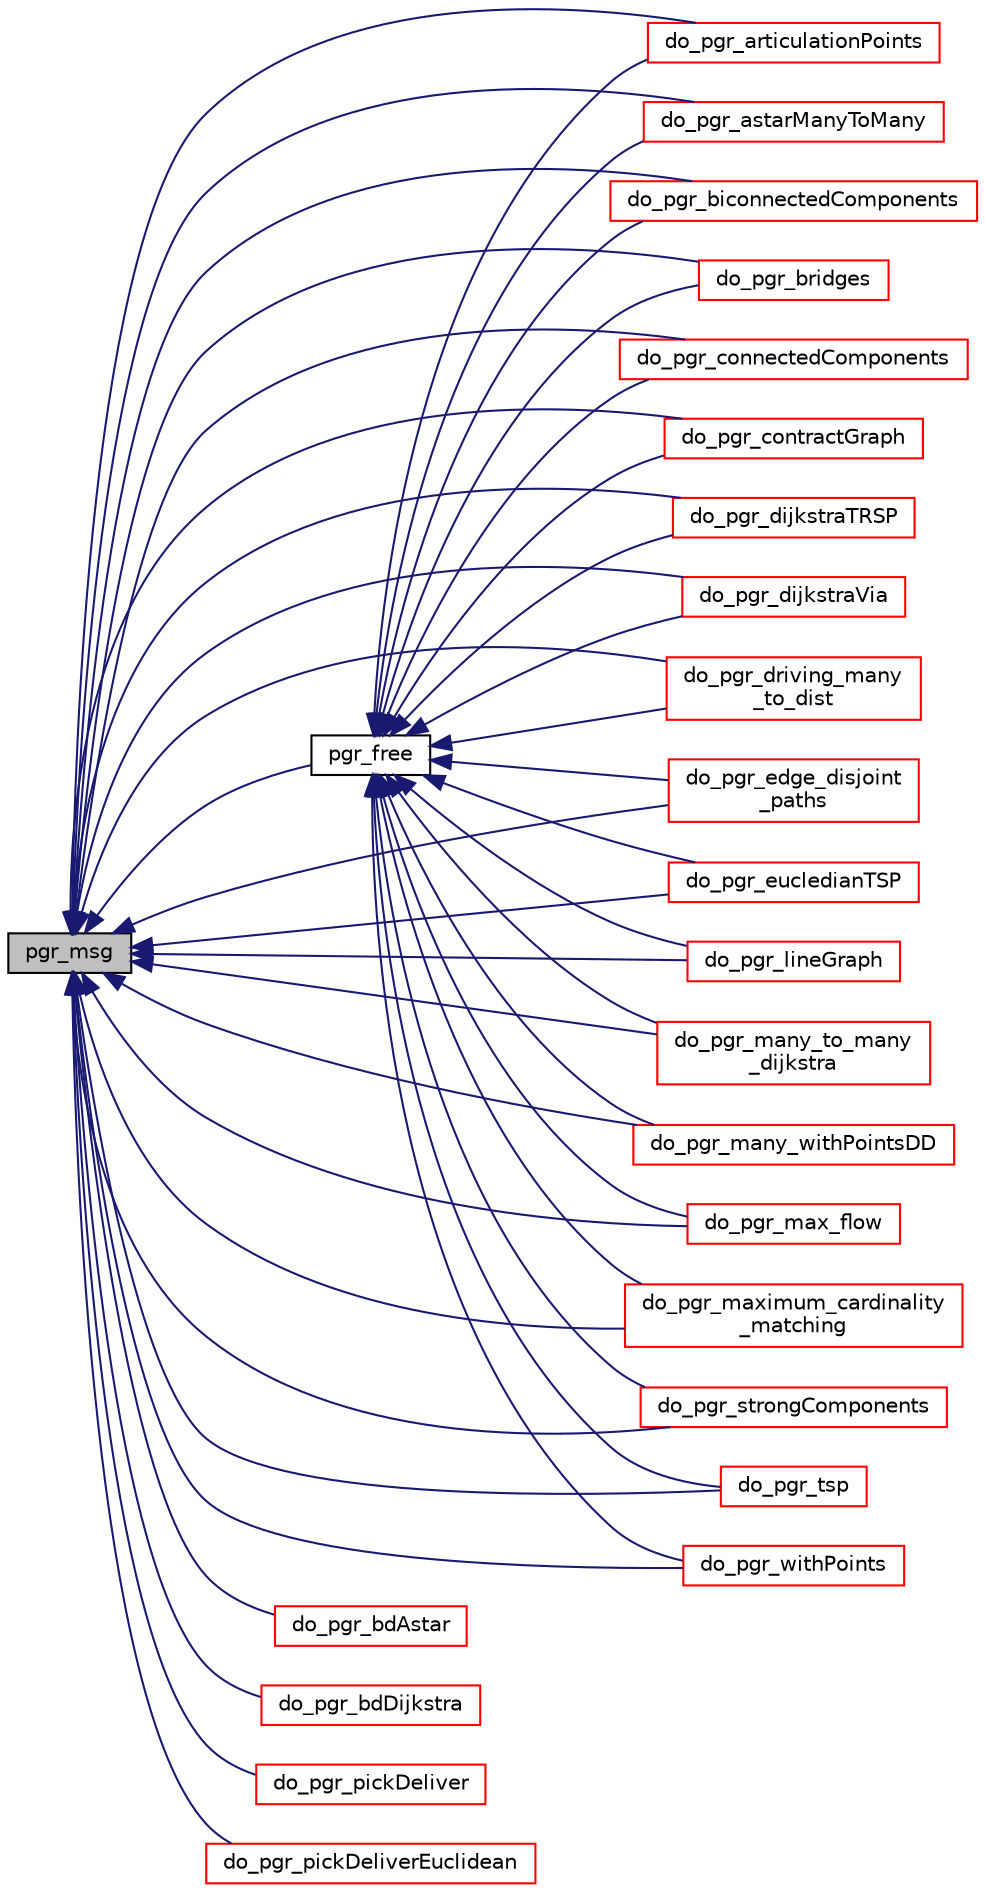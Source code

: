 digraph "pgr_msg"
{
  edge [fontname="Helvetica",fontsize="10",labelfontname="Helvetica",labelfontsize="10"];
  node [fontname="Helvetica",fontsize="10",shape=record];
  rankdir="LR";
  Node4 [label="pgr_msg",height=0.2,width=0.4,color="black", fillcolor="grey75", style="filled", fontcolor="black"];
  Node4 -> Node5 [dir="back",color="midnightblue",fontsize="10",style="solid",fontname="Helvetica"];
  Node5 [label="do_pgr_articulationPoints",height=0.2,width=0.4,color="red", fillcolor="white", style="filled",URL="$articulationPoints__driver_8h.html#a5044a6a446563f721c2e07a2e890d666"];
  Node4 -> Node8 [dir="back",color="midnightblue",fontsize="10",style="solid",fontname="Helvetica"];
  Node8 [label="do_pgr_astarManyToMany",height=0.2,width=0.4,color="red", fillcolor="white", style="filled",URL="$astar__driver_8h.html#a9d704ded9944c8b035f5f37e42e587cb"];
  Node4 -> Node11 [dir="back",color="midnightblue",fontsize="10",style="solid",fontname="Helvetica"];
  Node11 [label="do_pgr_bdAstar",height=0.2,width=0.4,color="red", fillcolor="white", style="filled",URL="$bdAstar__driver_8h.html#aaa83efe9d05a08432a2f0bff6fd8ccd0"];
  Node4 -> Node14 [dir="back",color="midnightblue",fontsize="10",style="solid",fontname="Helvetica"];
  Node14 [label="do_pgr_bdDijkstra",height=0.2,width=0.4,color="red", fillcolor="white", style="filled",URL="$bdDijkstra__driver_8h.html#a3130ae6176d30a4071dd3293517df04b"];
  Node4 -> Node17 [dir="back",color="midnightblue",fontsize="10",style="solid",fontname="Helvetica"];
  Node17 [label="do_pgr_biconnectedComponents",height=0.2,width=0.4,color="red", fillcolor="white", style="filled",URL="$biconnectedComponents__driver_8h.html#a5a3919fa760c4bc29bead7d2c62a38ae"];
  Node4 -> Node20 [dir="back",color="midnightblue",fontsize="10",style="solid",fontname="Helvetica"];
  Node20 [label="do_pgr_bridges",height=0.2,width=0.4,color="red", fillcolor="white", style="filled",URL="$bridges__driver_8h.html#a54edc68b39cf4ff4c4bb2f33caa041e6"];
  Node4 -> Node23 [dir="back",color="midnightblue",fontsize="10",style="solid",fontname="Helvetica"];
  Node23 [label="do_pgr_connectedComponents",height=0.2,width=0.4,color="red", fillcolor="white", style="filled",URL="$connectedComponents__driver_8h.html#a4b23a520345aee0b7607e13a6aa037f2"];
  Node4 -> Node26 [dir="back",color="midnightblue",fontsize="10",style="solid",fontname="Helvetica"];
  Node26 [label="do_pgr_contractGraph",height=0.2,width=0.4,color="red", fillcolor="white", style="filled",URL="$contractGraph__driver_8h.html#a20a03b3811bd108cfc729e9e22a92591"];
  Node4 -> Node29 [dir="back",color="midnightblue",fontsize="10",style="solid",fontname="Helvetica"];
  Node29 [label="do_pgr_dijkstraTRSP",height=0.2,width=0.4,color="red", fillcolor="white", style="filled",URL="$dijkstraTRSP__driver_8h.html#a965e2aa38abf784f42097b60cd55a06a"];
  Node4 -> Node32 [dir="back",color="midnightblue",fontsize="10",style="solid",fontname="Helvetica"];
  Node32 [label="do_pgr_dijkstraVia",height=0.2,width=0.4,color="red", fillcolor="white", style="filled",URL="$dijkstraVia__driver_8h.html#a65bae4bd90fab026ee5f54f17655e776"];
  Node4 -> Node35 [dir="back",color="midnightblue",fontsize="10",style="solid",fontname="Helvetica"];
  Node35 [label="do_pgr_driving_many\l_to_dist",height=0.2,width=0.4,color="red", fillcolor="white", style="filled",URL="$drivedist__driver_8h.html#a1e65fbf0a2804179d6164355030a560f"];
  Node4 -> Node38 [dir="back",color="midnightblue",fontsize="10",style="solid",fontname="Helvetica"];
  Node38 [label="do_pgr_edge_disjoint\l_paths",height=0.2,width=0.4,color="red", fillcolor="white", style="filled",URL="$edge__disjoint__paths__driver_8h.html#a44000649b71427312743cf85eae0a6b0"];
  Node4 -> Node41 [dir="back",color="midnightblue",fontsize="10",style="solid",fontname="Helvetica"];
  Node41 [label="do_pgr_eucledianTSP",height=0.2,width=0.4,color="red", fillcolor="white", style="filled",URL="$eucledianTSP__driver_8h.html#a5846c5612bc664148f24a97aad92a68e"];
  Node4 -> Node44 [dir="back",color="midnightblue",fontsize="10",style="solid",fontname="Helvetica"];
  Node44 [label="do_pgr_lineGraph",height=0.2,width=0.4,color="red", fillcolor="white", style="filled",URL="$lineGraph__driver_8h.html#aed22d07d954513deba5cbcc08896c73d"];
  Node4 -> Node47 [dir="back",color="midnightblue",fontsize="10",style="solid",fontname="Helvetica"];
  Node47 [label="do_pgr_many_to_many\l_dijkstra",height=0.2,width=0.4,color="red", fillcolor="white", style="filled",URL="$dijkstra__driver_8h.html#af572deb404f5e6d9e905c248294eac3b"];
  Node4 -> Node50 [dir="back",color="midnightblue",fontsize="10",style="solid",fontname="Helvetica"];
  Node50 [label="do_pgr_many_withPointsDD",height=0.2,width=0.4,color="red", fillcolor="white", style="filled",URL="$withPoints__dd__driver_8h.html#a9072c7cdc9f6a0533c81fce96a11f580"];
  Node4 -> Node53 [dir="back",color="midnightblue",fontsize="10",style="solid",fontname="Helvetica"];
  Node53 [label="do_pgr_max_flow",height=0.2,width=0.4,color="red", fillcolor="white", style="filled",URL="$max__flow__driver_8h.html#a1fe35eb229126a6c0299c02d245a6401"];
  Node4 -> Node56 [dir="back",color="midnightblue",fontsize="10",style="solid",fontname="Helvetica"];
  Node56 [label="do_pgr_maximum_cardinality\l_matching",height=0.2,width=0.4,color="red", fillcolor="white", style="filled",URL="$maximum__cardinality__matching__driver_8h.html#abc7db995e49936b0fba01aafa0951b1d"];
  Node4 -> Node59 [dir="back",color="midnightblue",fontsize="10",style="solid",fontname="Helvetica"];
  Node59 [label="do_pgr_pickDeliver",height=0.2,width=0.4,color="red", fillcolor="white", style="filled",URL="$pickDeliver__driver_8h.html#a06ef15d03d851e390ca5c6572fc92091"];
  Node4 -> Node62 [dir="back",color="midnightblue",fontsize="10",style="solid",fontname="Helvetica"];
  Node62 [label="do_pgr_pickDeliverEuclidean",height=0.2,width=0.4,color="red", fillcolor="white", style="filled",URL="$pickDeliverEuclidean__driver_8h.html#a53635cc50e8e7d8107be4bbee505b3f7"];
  Node4 -> Node65 [dir="back",color="midnightblue",fontsize="10",style="solid",fontname="Helvetica"];
  Node65 [label="do_pgr_strongComponents",height=0.2,width=0.4,color="red", fillcolor="white", style="filled",URL="$strongComponents__driver_8h.html#a7f9041dbe45b9f72d7a42e6ed3a311ac"];
  Node4 -> Node68 [dir="back",color="midnightblue",fontsize="10",style="solid",fontname="Helvetica"];
  Node68 [label="do_pgr_tsp",height=0.2,width=0.4,color="red", fillcolor="white", style="filled",URL="$newTSP__driver_8h.html#af0938bea88cf9303e4085f0b6cb2ec29"];
  Node4 -> Node71 [dir="back",color="midnightblue",fontsize="10",style="solid",fontname="Helvetica"];
  Node71 [label="do_pgr_withPoints",height=0.2,width=0.4,color="red", fillcolor="white", style="filled",URL="$withPoints__driver_8h.html#a21c2758706c9735f75143b96fe93defd"];
  Node4 -> Node74 [dir="back",color="midnightblue",fontsize="10",style="solid",fontname="Helvetica"];
  Node74 [label="pgr_free",height=0.2,width=0.4,color="black", fillcolor="white", style="filled",URL="$pgr__alloc_8hpp.html#aae87e343d8516ca2c6a60dcfbbf7fde6"];
  Node74 -> Node5 [dir="back",color="midnightblue",fontsize="10",style="solid",fontname="Helvetica"];
  Node74 -> Node8 [dir="back",color="midnightblue",fontsize="10",style="solid",fontname="Helvetica"];
  Node74 -> Node17 [dir="back",color="midnightblue",fontsize="10",style="solid",fontname="Helvetica"];
  Node74 -> Node20 [dir="back",color="midnightblue",fontsize="10",style="solid",fontname="Helvetica"];
  Node74 -> Node23 [dir="back",color="midnightblue",fontsize="10",style="solid",fontname="Helvetica"];
  Node74 -> Node26 [dir="back",color="midnightblue",fontsize="10",style="solid",fontname="Helvetica"];
  Node74 -> Node29 [dir="back",color="midnightblue",fontsize="10",style="solid",fontname="Helvetica"];
  Node74 -> Node32 [dir="back",color="midnightblue",fontsize="10",style="solid",fontname="Helvetica"];
  Node74 -> Node35 [dir="back",color="midnightblue",fontsize="10",style="solid",fontname="Helvetica"];
  Node74 -> Node38 [dir="back",color="midnightblue",fontsize="10",style="solid",fontname="Helvetica"];
  Node74 -> Node41 [dir="back",color="midnightblue",fontsize="10",style="solid",fontname="Helvetica"];
  Node74 -> Node44 [dir="back",color="midnightblue",fontsize="10",style="solid",fontname="Helvetica"];
  Node74 -> Node47 [dir="back",color="midnightblue",fontsize="10",style="solid",fontname="Helvetica"];
  Node74 -> Node50 [dir="back",color="midnightblue",fontsize="10",style="solid",fontname="Helvetica"];
  Node74 -> Node53 [dir="back",color="midnightblue",fontsize="10",style="solid",fontname="Helvetica"];
  Node74 -> Node56 [dir="back",color="midnightblue",fontsize="10",style="solid",fontname="Helvetica"];
  Node74 -> Node65 [dir="back",color="midnightblue",fontsize="10",style="solid",fontname="Helvetica"];
  Node74 -> Node68 [dir="back",color="midnightblue",fontsize="10",style="solid",fontname="Helvetica"];
  Node74 -> Node71 [dir="back",color="midnightblue",fontsize="10",style="solid",fontname="Helvetica"];
}
